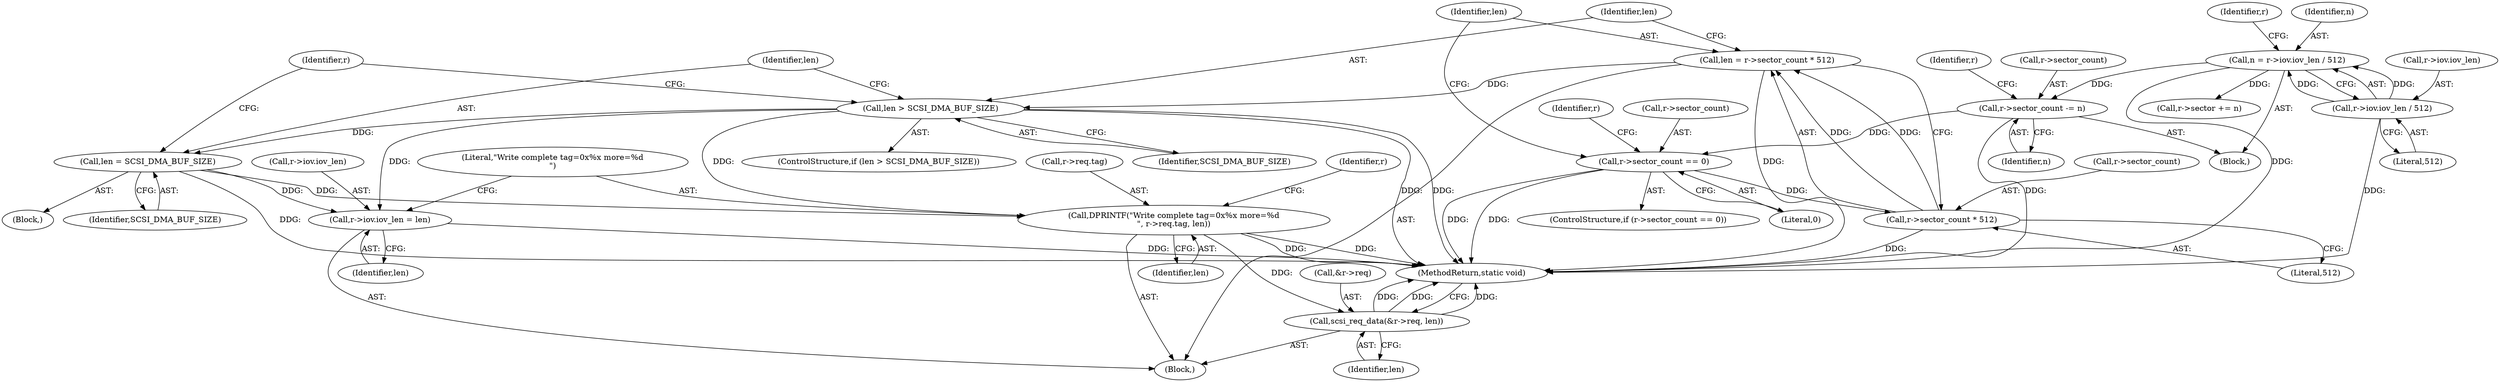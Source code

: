 digraph "1_qemu_103b40f51e4012b3b0ad20f615562a1806d7f49a_1@del" {
"1000200" [label="(Call,len > SCSI_DMA_BUF_SIZE)"];
"1000192" [label="(Call,len = r->sector_count * 512)"];
"1000194" [label="(Call,r->sector_count * 512)"];
"1000178" [label="(Call,r->sector_count == 0)"];
"1000172" [label="(Call,r->sector_count -= n)"];
"1000158" [label="(Call,n = r->iov.iov_len / 512)"];
"1000160" [label="(Call,r->iov.iov_len / 512)"];
"1000204" [label="(Call,len = SCSI_DMA_BUF_SIZE)"];
"1000207" [label="(Call,r->iov.iov_len = len)"];
"1000214" [label="(Call,DPRINTF(\"Write complete tag=0x%x more=%d\n\", r->req.tag, len))"];
"1000222" [label="(Call,scsi_req_data(&r->req, len))"];
"1000187" [label="(Identifier,r)"];
"1000203" [label="(Block,)"];
"1000199" [label="(ControlStructure,if (len > SCSI_DMA_BUF_SIZE))"];
"1000198" [label="(Literal,512)"];
"1000204" [label="(Call,len = SCSI_DMA_BUF_SIZE)"];
"1000200" [label="(Call,len > SCSI_DMA_BUF_SIZE)"];
"1000214" [label="(Call,DPRINTF(\"Write complete tag=0x%x more=%d\n\", r->req.tag, len))"];
"1000160" [label="(Call,r->iov.iov_len / 512)"];
"1000213" [label="(Identifier,len)"];
"1000210" [label="(Identifier,r)"];
"1000178" [label="(Call,r->sector_count == 0)"];
"1000222" [label="(Call,scsi_req_data(&r->req, len))"];
"1000216" [label="(Call,r->req.tag)"];
"1000192" [label="(Call,len = r->sector_count * 512)"];
"1000176" [label="(Identifier,n)"];
"1000208" [label="(Call,r->iov.iov_len)"];
"1000193" [label="(Identifier,len)"];
"1000182" [label="(Literal,0)"];
"1000207" [label="(Call,r->iov.iov_len = len)"];
"1000205" [label="(Identifier,len)"];
"1000169" [label="(Identifier,r)"];
"1000223" [label="(Call,&r->req)"];
"1000159" [label="(Identifier,n)"];
"1000195" [label="(Call,r->sector_count)"];
"1000191" [label="(Block,)"];
"1000179" [label="(Call,r->sector_count)"];
"1000166" [label="(Literal,512)"];
"1000173" [label="(Call,r->sector_count)"];
"1000172" [label="(Call,r->sector_count -= n)"];
"1000161" [label="(Call,r->iov.iov_len)"];
"1000177" [label="(ControlStructure,if (r->sector_count == 0))"];
"1000103" [label="(Block,)"];
"1000225" [label="(Identifier,r)"];
"1000202" [label="(Identifier,SCSI_DMA_BUF_SIZE)"];
"1000194" [label="(Call,r->sector_count * 512)"];
"1000167" [label="(Call,r->sector += n)"];
"1000201" [label="(Identifier,len)"];
"1000215" [label="(Literal,\"Write complete tag=0x%x more=%d\n\")"];
"1000158" [label="(Call,n = r->iov.iov_len / 512)"];
"1000221" [label="(Identifier,len)"];
"1000180" [label="(Identifier,r)"];
"1000228" [label="(MethodReturn,static void)"];
"1000206" [label="(Identifier,SCSI_DMA_BUF_SIZE)"];
"1000227" [label="(Identifier,len)"];
"1000200" -> "1000199"  [label="AST: "];
"1000200" -> "1000202"  [label="CFG: "];
"1000201" -> "1000200"  [label="AST: "];
"1000202" -> "1000200"  [label="AST: "];
"1000205" -> "1000200"  [label="CFG: "];
"1000210" -> "1000200"  [label="CFG: "];
"1000200" -> "1000228"  [label="DDG: "];
"1000200" -> "1000228"  [label="DDG: "];
"1000192" -> "1000200"  [label="DDG: "];
"1000200" -> "1000204"  [label="DDG: "];
"1000200" -> "1000207"  [label="DDG: "];
"1000200" -> "1000214"  [label="DDG: "];
"1000192" -> "1000191"  [label="AST: "];
"1000192" -> "1000194"  [label="CFG: "];
"1000193" -> "1000192"  [label="AST: "];
"1000194" -> "1000192"  [label="AST: "];
"1000201" -> "1000192"  [label="CFG: "];
"1000192" -> "1000228"  [label="DDG: "];
"1000194" -> "1000192"  [label="DDG: "];
"1000194" -> "1000192"  [label="DDG: "];
"1000194" -> "1000198"  [label="CFG: "];
"1000195" -> "1000194"  [label="AST: "];
"1000198" -> "1000194"  [label="AST: "];
"1000194" -> "1000228"  [label="DDG: "];
"1000178" -> "1000194"  [label="DDG: "];
"1000178" -> "1000177"  [label="AST: "];
"1000178" -> "1000182"  [label="CFG: "];
"1000179" -> "1000178"  [label="AST: "];
"1000182" -> "1000178"  [label="AST: "];
"1000187" -> "1000178"  [label="CFG: "];
"1000193" -> "1000178"  [label="CFG: "];
"1000178" -> "1000228"  [label="DDG: "];
"1000178" -> "1000228"  [label="DDG: "];
"1000172" -> "1000178"  [label="DDG: "];
"1000172" -> "1000103"  [label="AST: "];
"1000172" -> "1000176"  [label="CFG: "];
"1000173" -> "1000172"  [label="AST: "];
"1000176" -> "1000172"  [label="AST: "];
"1000180" -> "1000172"  [label="CFG: "];
"1000172" -> "1000228"  [label="DDG: "];
"1000158" -> "1000172"  [label="DDG: "];
"1000158" -> "1000103"  [label="AST: "];
"1000158" -> "1000160"  [label="CFG: "];
"1000159" -> "1000158"  [label="AST: "];
"1000160" -> "1000158"  [label="AST: "];
"1000169" -> "1000158"  [label="CFG: "];
"1000158" -> "1000228"  [label="DDG: "];
"1000160" -> "1000158"  [label="DDG: "];
"1000160" -> "1000158"  [label="DDG: "];
"1000158" -> "1000167"  [label="DDG: "];
"1000160" -> "1000166"  [label="CFG: "];
"1000161" -> "1000160"  [label="AST: "];
"1000166" -> "1000160"  [label="AST: "];
"1000160" -> "1000228"  [label="DDG: "];
"1000204" -> "1000203"  [label="AST: "];
"1000204" -> "1000206"  [label="CFG: "];
"1000205" -> "1000204"  [label="AST: "];
"1000206" -> "1000204"  [label="AST: "];
"1000210" -> "1000204"  [label="CFG: "];
"1000204" -> "1000228"  [label="DDG: "];
"1000204" -> "1000207"  [label="DDG: "];
"1000204" -> "1000214"  [label="DDG: "];
"1000207" -> "1000191"  [label="AST: "];
"1000207" -> "1000213"  [label="CFG: "];
"1000208" -> "1000207"  [label="AST: "];
"1000213" -> "1000207"  [label="AST: "];
"1000215" -> "1000207"  [label="CFG: "];
"1000207" -> "1000228"  [label="DDG: "];
"1000214" -> "1000191"  [label="AST: "];
"1000214" -> "1000221"  [label="CFG: "];
"1000215" -> "1000214"  [label="AST: "];
"1000216" -> "1000214"  [label="AST: "];
"1000221" -> "1000214"  [label="AST: "];
"1000225" -> "1000214"  [label="CFG: "];
"1000214" -> "1000228"  [label="DDG: "];
"1000214" -> "1000228"  [label="DDG: "];
"1000214" -> "1000222"  [label="DDG: "];
"1000222" -> "1000191"  [label="AST: "];
"1000222" -> "1000227"  [label="CFG: "];
"1000223" -> "1000222"  [label="AST: "];
"1000227" -> "1000222"  [label="AST: "];
"1000228" -> "1000222"  [label="CFG: "];
"1000222" -> "1000228"  [label="DDG: "];
"1000222" -> "1000228"  [label="DDG: "];
"1000222" -> "1000228"  [label="DDG: "];
}
